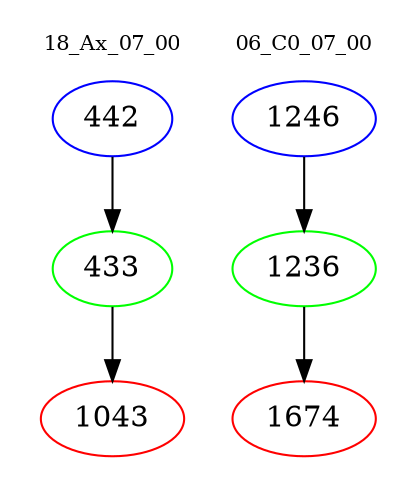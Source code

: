 digraph{
subgraph cluster_0 {
color = white
label = "18_Ax_07_00";
fontsize=10;
T0_442 [label="442", color="blue"]
T0_442 -> T0_433 [color="black"]
T0_433 [label="433", color="green"]
T0_433 -> T0_1043 [color="black"]
T0_1043 [label="1043", color="red"]
}
subgraph cluster_1 {
color = white
label = "06_C0_07_00";
fontsize=10;
T1_1246 [label="1246", color="blue"]
T1_1246 -> T1_1236 [color="black"]
T1_1236 [label="1236", color="green"]
T1_1236 -> T1_1674 [color="black"]
T1_1674 [label="1674", color="red"]
}
}
